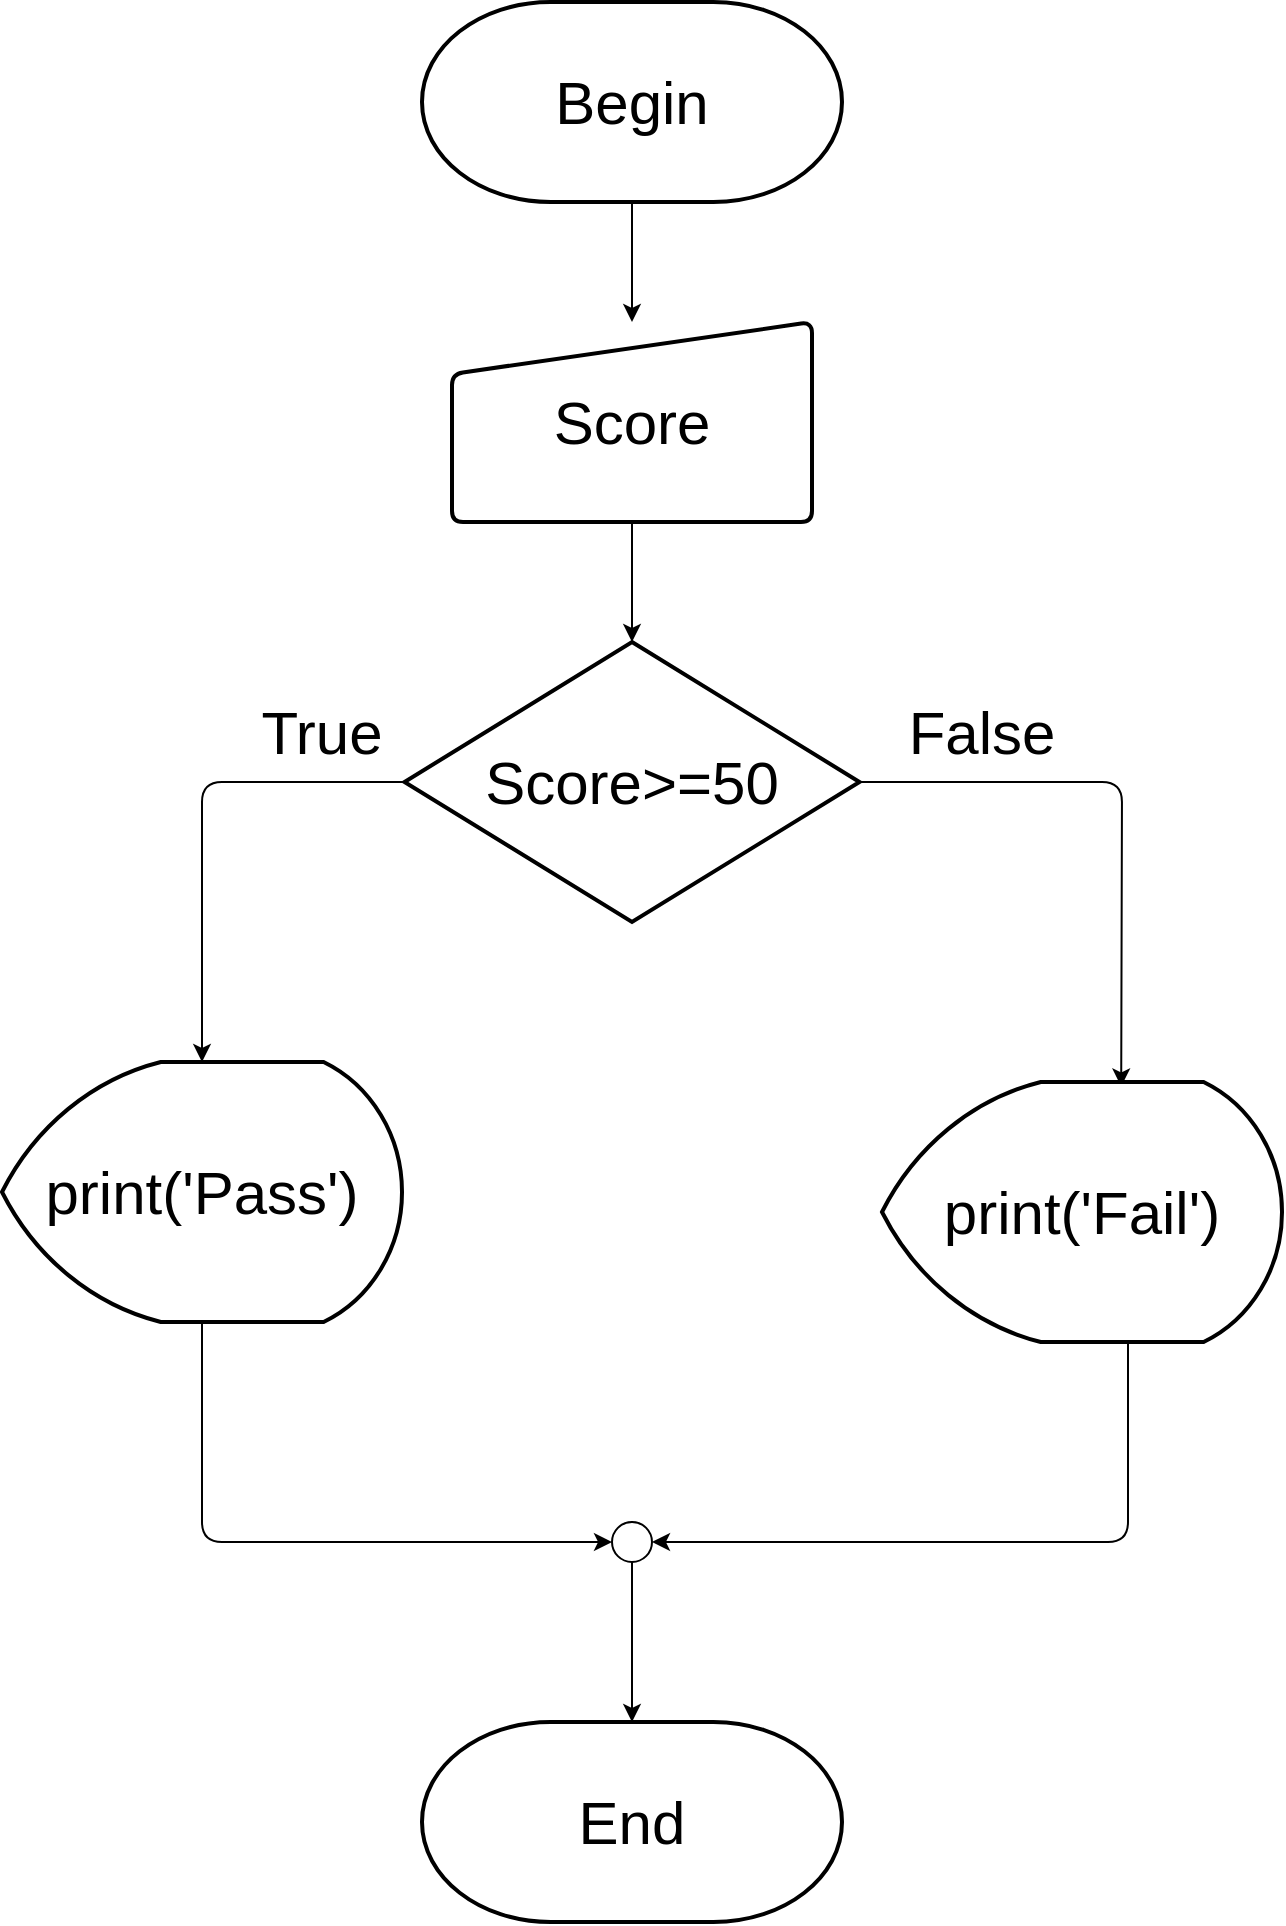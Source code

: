 <mxfile>
    <diagram id="0FEgr9oBnAWYvqsZ_IJt" name="Page-1">
        <mxGraphModel dx="1130" dy="536" grid="1" gridSize="10" guides="1" tooltips="1" connect="1" arrows="1" fold="1" page="1" pageScale="1" pageWidth="850" pageHeight="1100" math="0" shadow="0">
            <root>
                <mxCell id="0"/>
                <mxCell id="1" parent="0"/>
                <mxCell id="10" value="" style="edgeStyle=none;html=1;fontSize=30;" parent="1" source="2" target="3" edge="1">
                    <mxGeometry relative="1" as="geometry"/>
                </mxCell>
                <mxCell id="2" value="&lt;font style=&quot;font-size: 30px;&quot;&gt;Begin&lt;/font&gt;" style="strokeWidth=2;html=1;shape=mxgraph.flowchart.terminator;whiteSpace=wrap;" parent="1" vertex="1">
                    <mxGeometry x="320" y="80" width="210" height="100" as="geometry"/>
                </mxCell>
                <mxCell id="11" value="" style="edgeStyle=none;html=1;fontSize=30;" parent="1" source="3" target="4" edge="1">
                    <mxGeometry relative="1" as="geometry"/>
                </mxCell>
                <mxCell id="3" value="Score" style="html=1;strokeWidth=2;shape=manualInput;whiteSpace=wrap;rounded=1;size=26;arcSize=11;fontSize=30;" parent="1" vertex="1">
                    <mxGeometry x="335" y="240" width="180" height="100" as="geometry"/>
                </mxCell>
                <mxCell id="9" style="edgeStyle=none;html=1;fontSize=30;" parent="1" source="4" target="5" edge="1">
                    <mxGeometry relative="1" as="geometry">
                        <Array as="points">
                            <mxPoint x="210" y="470"/>
                        </Array>
                    </mxGeometry>
                </mxCell>
                <mxCell id="13" style="edgeStyle=none;html=1;entryX=0.598;entryY=0.017;entryDx=0;entryDy=0;entryPerimeter=0;fontSize=30;" parent="1" source="4" target="14" edge="1">
                    <mxGeometry relative="1" as="geometry">
                        <mxPoint x="674.28" y="608.88" as="targetPoint"/>
                        <Array as="points">
                            <mxPoint x="670" y="470"/>
                        </Array>
                    </mxGeometry>
                </mxCell>
                <mxCell id="4" value="Score&amp;gt;=50" style="strokeWidth=2;html=1;shape=mxgraph.flowchart.decision;whiteSpace=wrap;fontSize=30;" parent="1" vertex="1">
                    <mxGeometry x="311.25" y="400" width="227.5" height="140" as="geometry"/>
                </mxCell>
                <mxCell id="15" style="edgeStyle=none;html=1;fontSize=30;exitX=0.5;exitY=1;exitDx=0;exitDy=0;exitPerimeter=0;entryX=0;entryY=0.5;entryDx=0;entryDy=0;entryPerimeter=0;" parent="1" source="5" target="30" edge="1">
                    <mxGeometry relative="1" as="geometry">
                        <mxPoint x="420" y="850" as="targetPoint"/>
                        <Array as="points">
                            <mxPoint x="210" y="850"/>
                        </Array>
                    </mxGeometry>
                </mxCell>
                <mxCell id="5" value="print('Pass')" style="strokeWidth=2;html=1;shape=mxgraph.flowchart.display;whiteSpace=wrap;fontSize=30;" parent="1" vertex="1">
                    <mxGeometry x="110" y="610" width="200" height="130" as="geometry"/>
                </mxCell>
                <mxCell id="17" value="" style="edgeStyle=none;html=1;fontSize=30;exitX=0.615;exitY=1.006;exitDx=0;exitDy=0;exitPerimeter=0;entryX=1;entryY=0.5;entryDx=0;entryDy=0;entryPerimeter=0;" parent="1" source="14" target="30" edge="1">
                    <mxGeometry relative="1" as="geometry">
                        <mxPoint x="450" y="850" as="targetPoint"/>
                        <Array as="points">
                            <mxPoint x="673" y="850"/>
                        </Array>
                    </mxGeometry>
                </mxCell>
                <mxCell id="14" value="print('Fail')" style="strokeWidth=2;html=1;shape=mxgraph.flowchart.display;whiteSpace=wrap;fontSize=30;" parent="1" vertex="1">
                    <mxGeometry x="550" y="620" width="200" height="130" as="geometry"/>
                </mxCell>
                <mxCell id="21" value="&lt;span style=&quot;font-size: 30px;&quot;&gt;End&lt;/span&gt;" style="strokeWidth=2;html=1;shape=mxgraph.flowchart.terminator;whiteSpace=wrap;" parent="1" vertex="1">
                    <mxGeometry x="320" y="940" width="210" height="100" as="geometry"/>
                </mxCell>
                <mxCell id="24" value="True" style="text;html=1;strokeColor=none;fillColor=none;align=center;verticalAlign=middle;whiteSpace=wrap;rounded=0;fontSize=30;" parent="1" vertex="1">
                    <mxGeometry x="240" y="430" width="60" height="30" as="geometry"/>
                </mxCell>
                <mxCell id="27" value="False" style="text;html=1;strokeColor=none;fillColor=none;align=center;verticalAlign=middle;whiteSpace=wrap;rounded=0;fontSize=30;" parent="1" vertex="1">
                    <mxGeometry x="570" y="430" width="60" height="30" as="geometry"/>
                </mxCell>
                <mxCell id="36" value="" style="edgeStyle=none;html=1;fontSize=30;" parent="1" source="30" target="21" edge="1">
                    <mxGeometry relative="1" as="geometry"/>
                </mxCell>
                <mxCell id="30" value="" style="verticalLabelPosition=bottom;verticalAlign=top;html=1;shape=mxgraph.flowchart.on-page_reference;fontSize=30;fillColor=default;gradientColor=none;" parent="1" vertex="1">
                    <mxGeometry x="415" y="840" width="20" height="20" as="geometry"/>
                </mxCell>
            </root>
        </mxGraphModel>
    </diagram>
</mxfile>